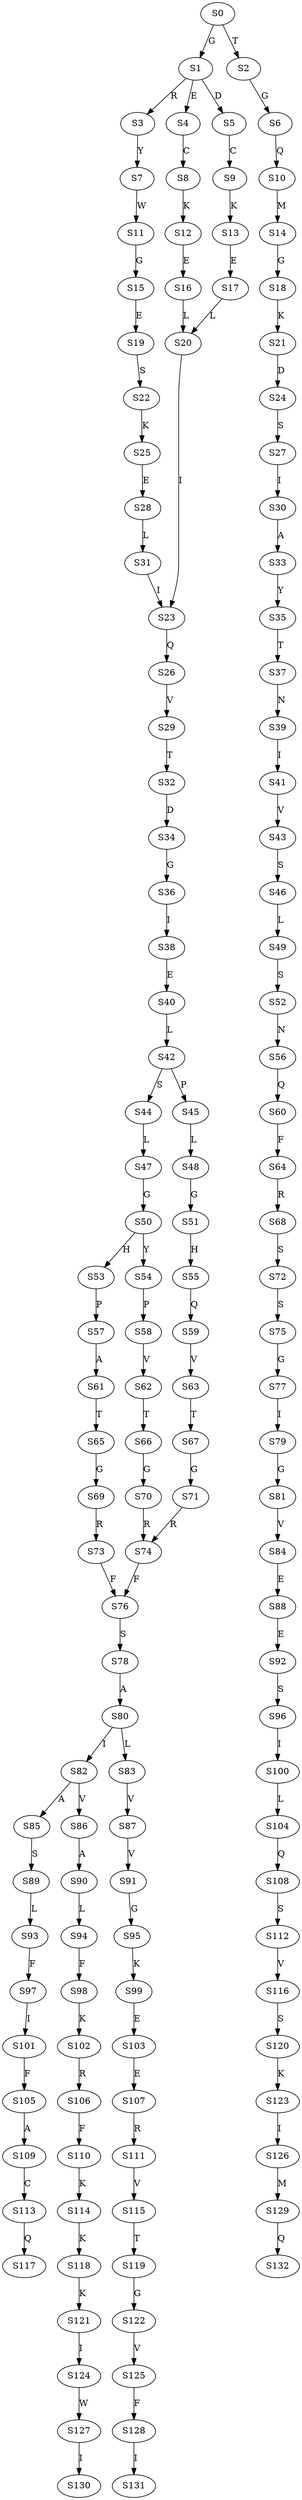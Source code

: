 strict digraph  {
	S0 -> S1 [ label = G ];
	S0 -> S2 [ label = T ];
	S1 -> S3 [ label = R ];
	S1 -> S4 [ label = E ];
	S1 -> S5 [ label = D ];
	S2 -> S6 [ label = G ];
	S3 -> S7 [ label = Y ];
	S4 -> S8 [ label = C ];
	S5 -> S9 [ label = C ];
	S6 -> S10 [ label = Q ];
	S7 -> S11 [ label = W ];
	S8 -> S12 [ label = K ];
	S9 -> S13 [ label = K ];
	S10 -> S14 [ label = M ];
	S11 -> S15 [ label = G ];
	S12 -> S16 [ label = E ];
	S13 -> S17 [ label = E ];
	S14 -> S18 [ label = G ];
	S15 -> S19 [ label = E ];
	S16 -> S20 [ label = L ];
	S17 -> S20 [ label = L ];
	S18 -> S21 [ label = K ];
	S19 -> S22 [ label = S ];
	S20 -> S23 [ label = I ];
	S21 -> S24 [ label = D ];
	S22 -> S25 [ label = K ];
	S23 -> S26 [ label = Q ];
	S24 -> S27 [ label = S ];
	S25 -> S28 [ label = E ];
	S26 -> S29 [ label = V ];
	S27 -> S30 [ label = I ];
	S28 -> S31 [ label = L ];
	S29 -> S32 [ label = T ];
	S30 -> S33 [ label = A ];
	S31 -> S23 [ label = I ];
	S32 -> S34 [ label = D ];
	S33 -> S35 [ label = Y ];
	S34 -> S36 [ label = G ];
	S35 -> S37 [ label = T ];
	S36 -> S38 [ label = I ];
	S37 -> S39 [ label = N ];
	S38 -> S40 [ label = E ];
	S39 -> S41 [ label = I ];
	S40 -> S42 [ label = L ];
	S41 -> S43 [ label = V ];
	S42 -> S44 [ label = S ];
	S42 -> S45 [ label = P ];
	S43 -> S46 [ label = S ];
	S44 -> S47 [ label = L ];
	S45 -> S48 [ label = L ];
	S46 -> S49 [ label = L ];
	S47 -> S50 [ label = G ];
	S48 -> S51 [ label = G ];
	S49 -> S52 [ label = S ];
	S50 -> S53 [ label = H ];
	S50 -> S54 [ label = Y ];
	S51 -> S55 [ label = H ];
	S52 -> S56 [ label = N ];
	S53 -> S57 [ label = P ];
	S54 -> S58 [ label = P ];
	S55 -> S59 [ label = Q ];
	S56 -> S60 [ label = Q ];
	S57 -> S61 [ label = A ];
	S58 -> S62 [ label = V ];
	S59 -> S63 [ label = V ];
	S60 -> S64 [ label = F ];
	S61 -> S65 [ label = T ];
	S62 -> S66 [ label = T ];
	S63 -> S67 [ label = T ];
	S64 -> S68 [ label = R ];
	S65 -> S69 [ label = G ];
	S66 -> S70 [ label = G ];
	S67 -> S71 [ label = G ];
	S68 -> S72 [ label = S ];
	S69 -> S73 [ label = R ];
	S70 -> S74 [ label = R ];
	S71 -> S74 [ label = R ];
	S72 -> S75 [ label = S ];
	S73 -> S76 [ label = F ];
	S74 -> S76 [ label = F ];
	S75 -> S77 [ label = G ];
	S76 -> S78 [ label = S ];
	S77 -> S79 [ label = I ];
	S78 -> S80 [ label = A ];
	S79 -> S81 [ label = G ];
	S80 -> S82 [ label = I ];
	S80 -> S83 [ label = L ];
	S81 -> S84 [ label = V ];
	S82 -> S85 [ label = A ];
	S82 -> S86 [ label = V ];
	S83 -> S87 [ label = V ];
	S84 -> S88 [ label = E ];
	S85 -> S89 [ label = S ];
	S86 -> S90 [ label = A ];
	S87 -> S91 [ label = V ];
	S88 -> S92 [ label = E ];
	S89 -> S93 [ label = L ];
	S90 -> S94 [ label = L ];
	S91 -> S95 [ label = G ];
	S92 -> S96 [ label = S ];
	S93 -> S97 [ label = F ];
	S94 -> S98 [ label = F ];
	S95 -> S99 [ label = K ];
	S96 -> S100 [ label = I ];
	S97 -> S101 [ label = I ];
	S98 -> S102 [ label = K ];
	S99 -> S103 [ label = E ];
	S100 -> S104 [ label = L ];
	S101 -> S105 [ label = F ];
	S102 -> S106 [ label = R ];
	S103 -> S107 [ label = E ];
	S104 -> S108 [ label = Q ];
	S105 -> S109 [ label = A ];
	S106 -> S110 [ label = F ];
	S107 -> S111 [ label = R ];
	S108 -> S112 [ label = S ];
	S109 -> S113 [ label = C ];
	S110 -> S114 [ label = K ];
	S111 -> S115 [ label = V ];
	S112 -> S116 [ label = V ];
	S113 -> S117 [ label = Q ];
	S114 -> S118 [ label = K ];
	S115 -> S119 [ label = T ];
	S116 -> S120 [ label = S ];
	S118 -> S121 [ label = K ];
	S119 -> S122 [ label = G ];
	S120 -> S123 [ label = K ];
	S121 -> S124 [ label = I ];
	S122 -> S125 [ label = V ];
	S123 -> S126 [ label = I ];
	S124 -> S127 [ label = W ];
	S125 -> S128 [ label = F ];
	S126 -> S129 [ label = M ];
	S127 -> S130 [ label = I ];
	S128 -> S131 [ label = I ];
	S129 -> S132 [ label = Q ];
}
